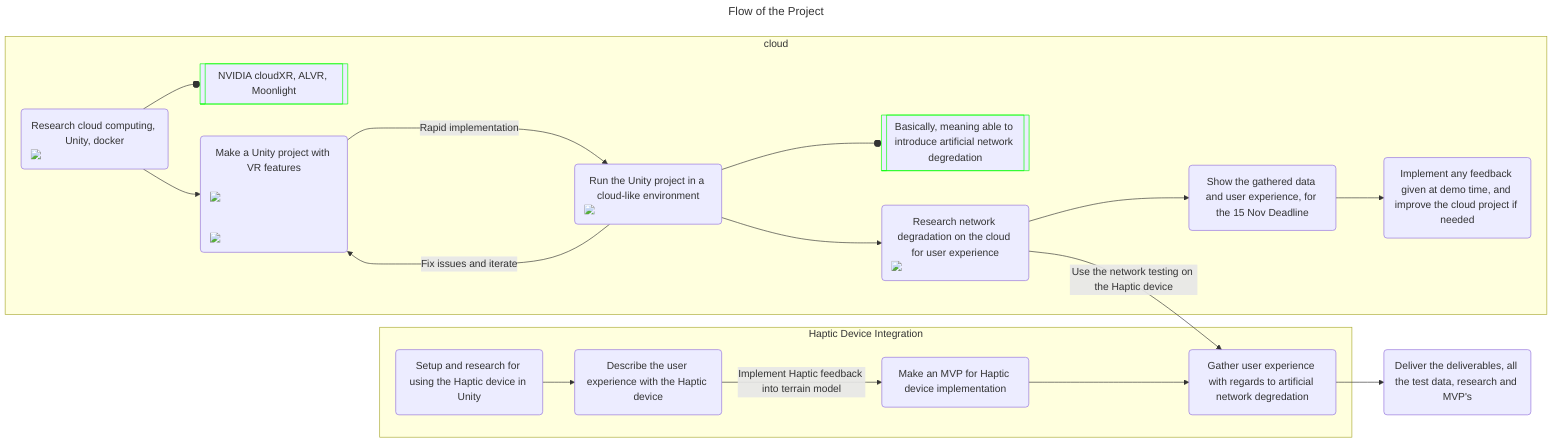 ---
title: Flow of the Project
---


flowchart LR
%% styling
classDef note stroke:#0f0


    subgraph Cloud Project[cloud]
        cloudResearch(Research cloud computing, Unity, docker<img src="https://cdn.iconscout.com/icon/premium/png-512-thumb/data-research-1551336-1314951.png"/>)
        noteOne[[NVIDIA cloudXR, ALVR, Moonlight]]
        
        makeUnity(Make a Unity project with VR features
        <img src='https://cdn.iconscout.com/icon/premium/png-512-thumb/unity-2749374-2284764.png'/>
        <img src="https://cdn.iconscout.com/icon/premium/png-512-thumb/vr-goggles-8395356-6949899.png"/>) 

        Implement(Run the Unity project in a cloud-like environment<img src="https://cdn.iconscout.com/icon/premium/png-512-thumb/network-9047763-7437453.png"/>)
        noteTwo[[Basically, meaning able to introduce artificial network degredation]]
        networkTest(Research network degradation on the cloud for user experience<img src="https://cdn.iconscout.com/icon/premium/png-512-thumb/wireless-network-1593197-1354560.png"/>)
        demoShow(Show the gathered data and user experience, for the 15 Nov Deadline)
        feedbackImplement(Implement any feedback given at demo time, and improve the cloud project if needed)

        cloudResearch --> makeUnity
        cloudResearch --o noteOne
        Implement --o noteTwo
        makeUnity-- Rapid implementation ---> Implement
        Implement-- Fix issues and iterate ---> makeUnity
        Implement --> networkTest --> demoShow --> feedbackImplement

        noteOne:::note
        noteTwo:::note
    end

    subgraph Haptic Device Integration
        setupXR(Setup and research for using the Haptic device in Unity)
        userXP(Describe the user experience with the Haptic device)
        networkTest2(Gather user experience with regards to artificial network degredation)
        MVP(Make an MVP for Haptic device implementation)

        setupXR -->  userXP
        userXP-- Implement Haptic feedback into terrain model --> MVP --> networkTest2
    end

    networkTest-- Use the network testing on the Haptic device-->networkTest2

deliverable(Deliver the deliverables, all the test data, research and MVP's)

networkTest2 --> deliverable